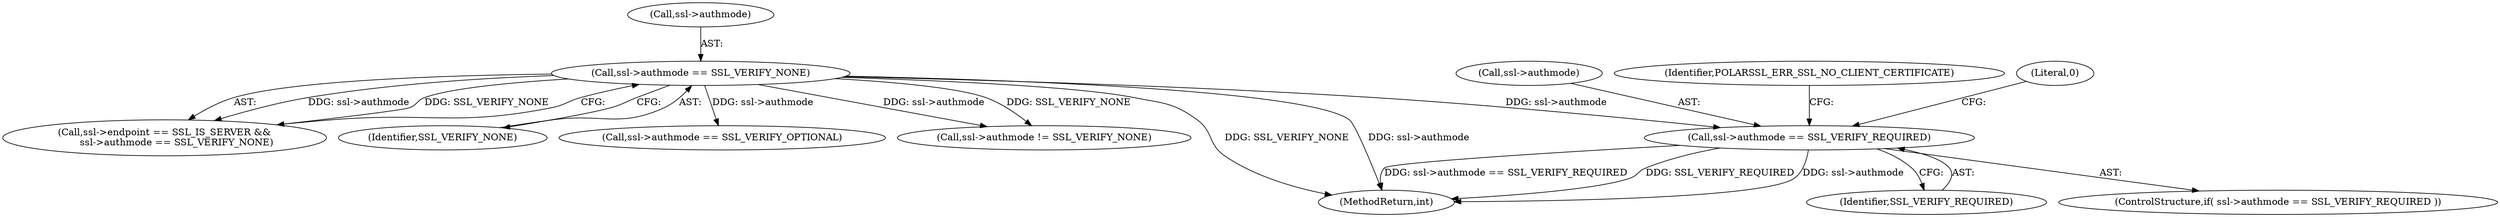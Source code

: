 digraph "0_polarssl_1922a4e6aade7b1d685af19d4d9339ddb5c02859@pointer" {
"1000271" [label="(Call,ssl->authmode == SSL_VERIFY_REQUIRED)"];
"1000118" [label="(Call,ssl->authmode == SSL_VERIFY_NONE)"];
"1000271" [label="(Call,ssl->authmode == SSL_VERIFY_REQUIRED)"];
"1000554" [label="(MethodReturn,int)"];
"1000272" [label="(Call,ssl->authmode)"];
"1000112" [label="(Call,ssl->endpoint == SSL_IS_SERVER &&\n        ssl->authmode == SSL_VERIFY_NONE)"];
"1000275" [label="(Identifier,SSL_VERIFY_REQUIRED)"];
"1000270" [label="(ControlStructure,if( ssl->authmode == SSL_VERIFY_REQUIRED ))"];
"1000277" [label="(Identifier,POLARSSL_ERR_SSL_NO_CLIENT_CERTIFICATE)"];
"1000122" [label="(Identifier,SSL_VERIFY_NONE)"];
"1000119" [label="(Call,ssl->authmode)"];
"1000118" [label="(Call,ssl->authmode == SSL_VERIFY_NONE)"];
"1000207" [label="(Call,ssl->authmode == SSL_VERIFY_OPTIONAL)"];
"1000280" [label="(Literal,0)"];
"1000487" [label="(Call,ssl->authmode != SSL_VERIFY_NONE)"];
"1000271" -> "1000270"  [label="AST: "];
"1000271" -> "1000275"  [label="CFG: "];
"1000272" -> "1000271"  [label="AST: "];
"1000275" -> "1000271"  [label="AST: "];
"1000277" -> "1000271"  [label="CFG: "];
"1000280" -> "1000271"  [label="CFG: "];
"1000271" -> "1000554"  [label="DDG: SSL_VERIFY_REQUIRED"];
"1000271" -> "1000554"  [label="DDG: ssl->authmode"];
"1000271" -> "1000554"  [label="DDG: ssl->authmode == SSL_VERIFY_REQUIRED"];
"1000118" -> "1000271"  [label="DDG: ssl->authmode"];
"1000118" -> "1000112"  [label="AST: "];
"1000118" -> "1000122"  [label="CFG: "];
"1000119" -> "1000118"  [label="AST: "];
"1000122" -> "1000118"  [label="AST: "];
"1000112" -> "1000118"  [label="CFG: "];
"1000118" -> "1000554"  [label="DDG: SSL_VERIFY_NONE"];
"1000118" -> "1000554"  [label="DDG: ssl->authmode"];
"1000118" -> "1000112"  [label="DDG: ssl->authmode"];
"1000118" -> "1000112"  [label="DDG: SSL_VERIFY_NONE"];
"1000118" -> "1000207"  [label="DDG: ssl->authmode"];
"1000118" -> "1000487"  [label="DDG: ssl->authmode"];
"1000118" -> "1000487"  [label="DDG: SSL_VERIFY_NONE"];
}

